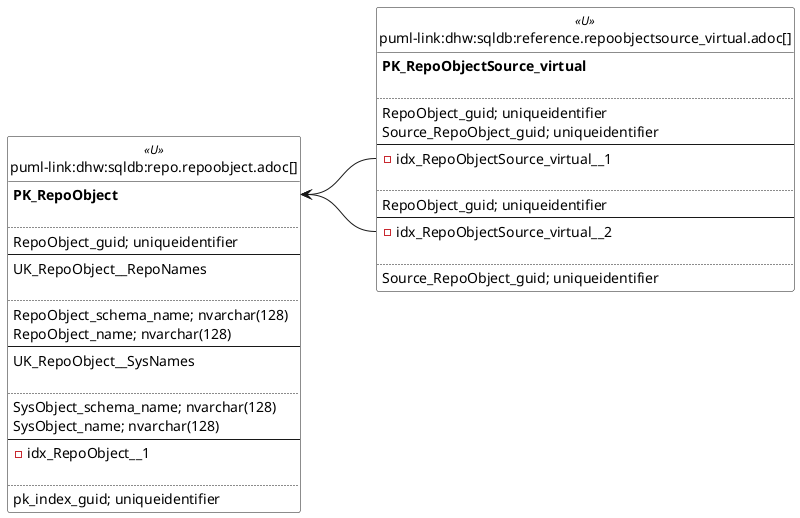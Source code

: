 @startuml
left to right direction
'top to bottom direction
hide circle
'avoide "." issues:
set namespaceSeparator none


skinparam class {
  BackgroundColor White
  BackgroundColor<<FN>> Yellow
  BackgroundColor<<FS>> Yellow
  BackgroundColor<<FT>> LightGray
  BackgroundColor<<IF>> Yellow
  BackgroundColor<<IS>> Yellow
  BackgroundColor<<P>> Aqua
  BackgroundColor<<PC>> Aqua
  BackgroundColor<<SN>> Yellow
  BackgroundColor<<SO>> SlateBlue
  BackgroundColor<<TF>> LightGray
  BackgroundColor<<TR>> Tomato
  BackgroundColor<<U>> White
  BackgroundColor<<V>> WhiteSmoke
  BackgroundColor<<X>> Aqua
  BackgroundColor<<external>> AliceBlue
}


entity "puml-link:dhw:sqldb:reference.repoobjectsource_virtual.adoc[]" as reference.RepoObjectSource_virtual << U >> {
**PK_RepoObjectSource_virtual**

..
RepoObject_guid; uniqueidentifier
Source_RepoObject_guid; uniqueidentifier
--
- idx_RepoObjectSource_virtual__1

..
RepoObject_guid; uniqueidentifier
--
- idx_RepoObjectSource_virtual__2

..
Source_RepoObject_guid; uniqueidentifier
}

entity "puml-link:dhw:sqldb:repo.repoobject.adoc[]" as repo.RepoObject << U >> {
**PK_RepoObject**

..
RepoObject_guid; uniqueidentifier
--
UK_RepoObject__RepoNames

..
RepoObject_schema_name; nvarchar(128)
RepoObject_name; nvarchar(128)
--
UK_RepoObject__SysNames

..
SysObject_schema_name; nvarchar(128)
SysObject_name; nvarchar(128)
--
- idx_RepoObject__1

..
pk_index_guid; uniqueidentifier
}

"repo.RepoObject::PK_RepoObject" <-- "reference.RepoObjectSource_virtual::idx_RepoObjectSource_virtual__1"
"repo.RepoObject::PK_RepoObject" <-- "reference.RepoObjectSource_virtual::idx_RepoObjectSource_virtual__2"
@enduml

